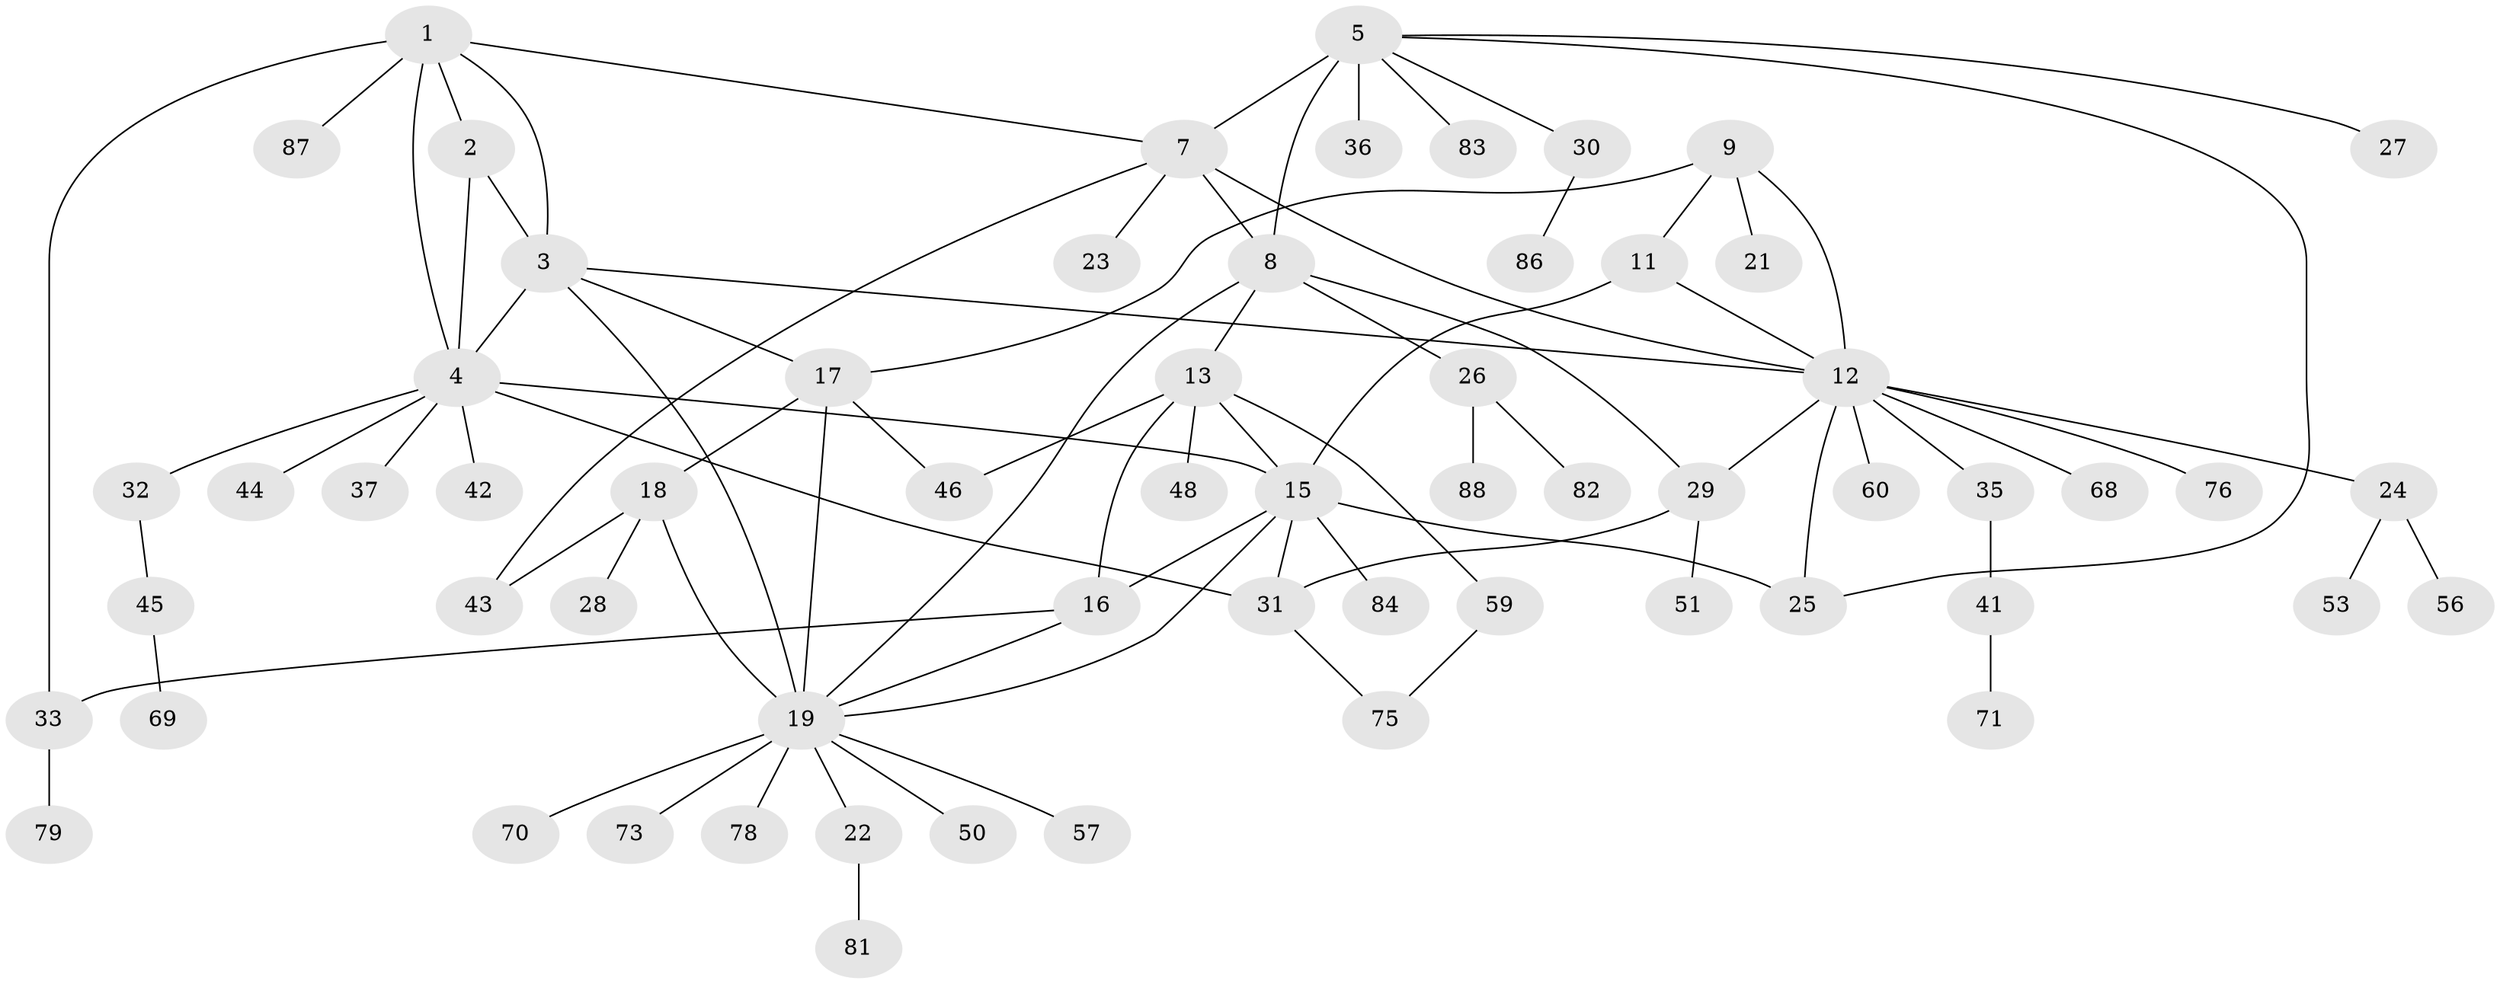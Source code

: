// Generated by graph-tools (version 1.1) at 2025/24/03/03/25 07:24:12]
// undirected, 62 vertices, 85 edges
graph export_dot {
graph [start="1"]
  node [color=gray90,style=filled];
  1 [super="+49"];
  2;
  3 [super="+52"];
  4 [super="+40"];
  5 [super="+6"];
  7 [super="+63"];
  8 [super="+85"];
  9 [super="+10"];
  11;
  12 [super="+65"];
  13 [super="+14"];
  15 [super="+38"];
  16;
  17 [super="+72"];
  18 [super="+67"];
  19 [super="+20"];
  21;
  22 [super="+64"];
  23 [super="+74"];
  24 [super="+47"];
  25 [super="+61"];
  26 [super="+55"];
  27;
  28;
  29;
  30 [super="+34"];
  31 [super="+39"];
  32;
  33;
  35;
  36;
  37 [super="+58"];
  41;
  42;
  43 [super="+54"];
  44 [super="+62"];
  45 [super="+80"];
  46;
  48;
  50;
  51;
  53;
  56;
  57;
  59 [super="+66"];
  60;
  68;
  69;
  70 [super="+77"];
  71;
  73;
  75;
  76;
  78;
  79;
  81;
  82;
  83;
  84;
  86;
  87;
  88;
  1 -- 2;
  1 -- 3;
  1 -- 4;
  1 -- 7;
  1 -- 87;
  1 -- 33;
  2 -- 3;
  2 -- 4;
  3 -- 4;
  3 -- 12;
  3 -- 19;
  3 -- 17;
  4 -- 15;
  4 -- 31;
  4 -- 32;
  4 -- 37;
  4 -- 42;
  4 -- 44;
  5 -- 7 [weight=2];
  5 -- 8 [weight=2];
  5 -- 25;
  5 -- 27;
  5 -- 36;
  5 -- 83;
  5 -- 30;
  7 -- 8;
  7 -- 12;
  7 -- 23;
  7 -- 43;
  8 -- 26;
  8 -- 29;
  8 -- 13;
  8 -- 19;
  9 -- 11 [weight=2];
  9 -- 12 [weight=2];
  9 -- 21;
  9 -- 17;
  11 -- 12;
  11 -- 15;
  12 -- 24;
  12 -- 29;
  12 -- 35;
  12 -- 60;
  12 -- 68;
  12 -- 76;
  12 -- 25;
  13 -- 15 [weight=2];
  13 -- 16 [weight=2];
  13 -- 48;
  13 -- 59;
  13 -- 46;
  15 -- 16;
  15 -- 25;
  15 -- 84;
  15 -- 19;
  15 -- 31;
  16 -- 33;
  16 -- 19;
  17 -- 18;
  17 -- 19 [weight=2];
  17 -- 46;
  18 -- 19 [weight=2];
  18 -- 28;
  18 -- 43;
  19 -- 70;
  19 -- 73;
  19 -- 78;
  19 -- 50;
  19 -- 22;
  19 -- 57;
  22 -- 81;
  24 -- 53;
  24 -- 56;
  26 -- 88;
  26 -- 82;
  29 -- 31;
  29 -- 51;
  30 -- 86;
  31 -- 75;
  32 -- 45;
  33 -- 79;
  35 -- 41;
  41 -- 71;
  45 -- 69;
  59 -- 75;
}
